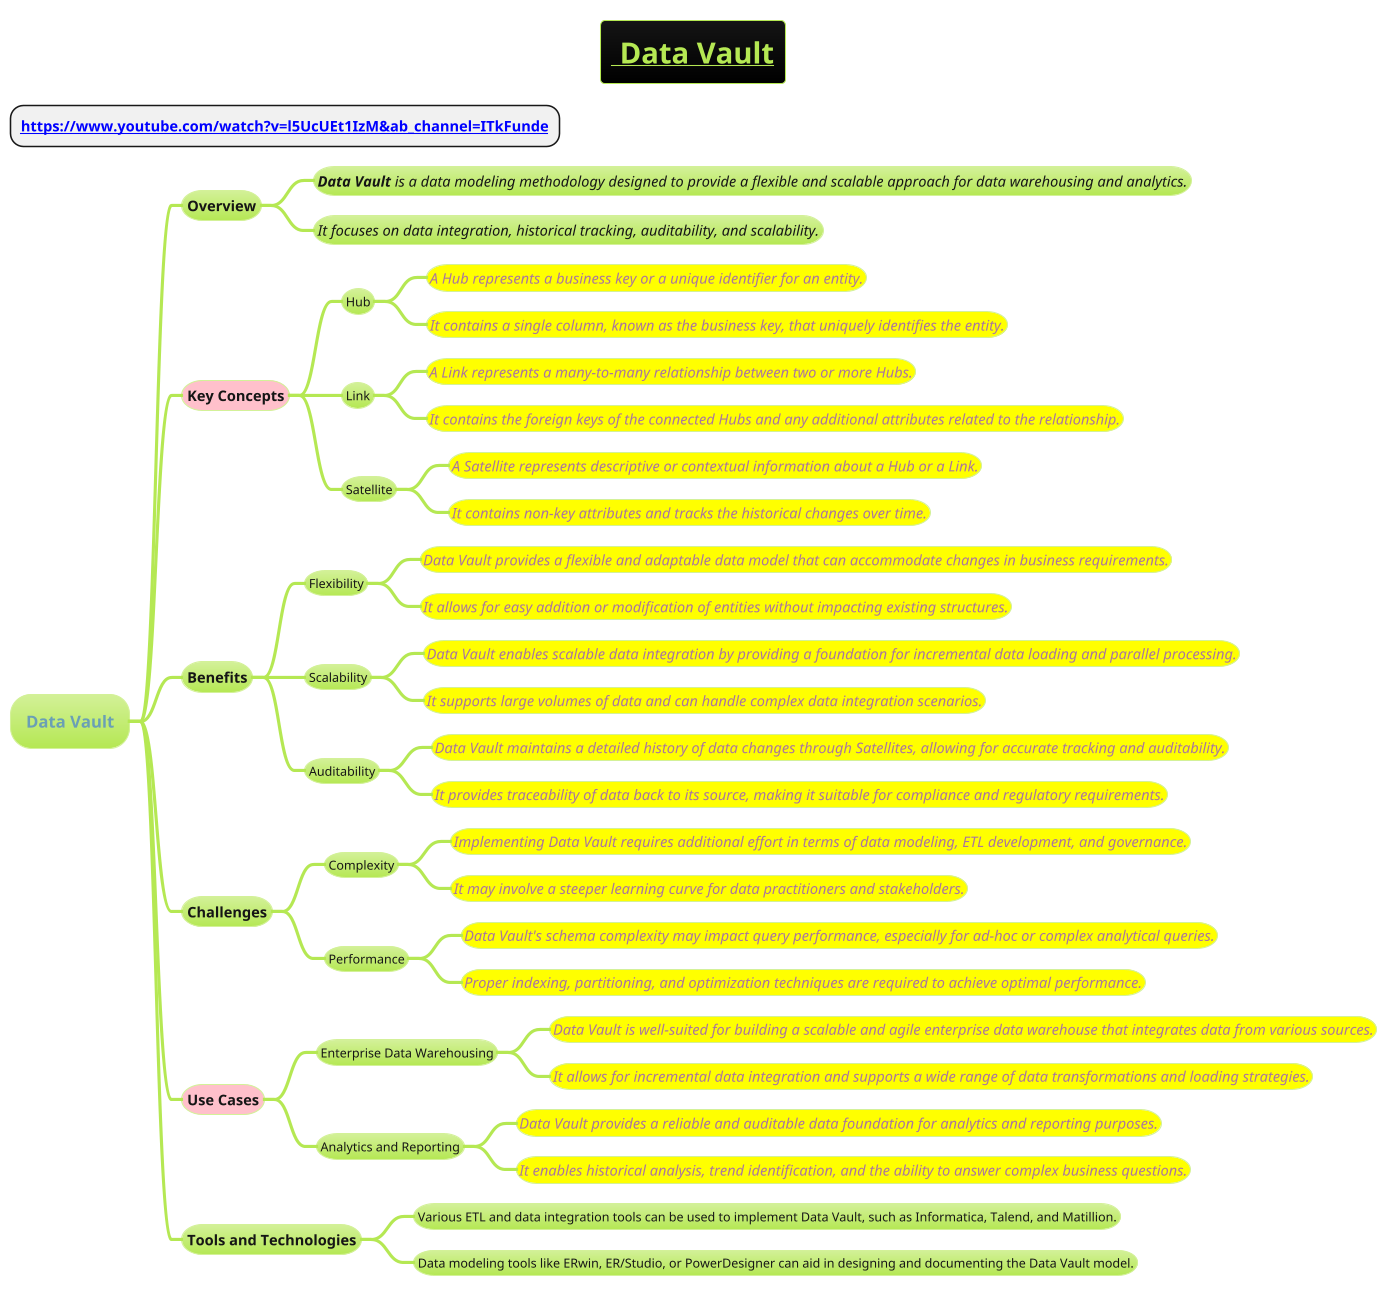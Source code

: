 @startmindmap
title =__ Data Vault__
* **[[https://www.youtube.com/watch?v=l5UcUEt1IzM&ab_channel=ITkFunde]]**
!theme hacker

* Data Vault
** Overview
*** ====<size:14>**Data Vault** is a data modeling methodology designed to provide a flexible and scalable approach for data warehousing and analytics.
*** ====<size:14>It focuses on data integration, historical tracking, auditability, and scalability.
**[#pink] **Key Concepts**
*** Hub
****[#yellow] ====<size:14>A Hub represents a business key or a unique identifier for an entity.
****[#yellow] ====<size:14>It contains a single column, known as the business key, that uniquely identifies the entity.
*** Link
****[#yellow] ====<size:14>A Link represents a many-to-many relationship between two or more Hubs.
****[#yellow] ====<size:14>It contains the foreign keys of the connected Hubs and any additional attributes related to the relationship.
*** Satellite
****[#yellow] ====<size:14>A Satellite represents descriptive or contextual information about a Hub or a Link.
****[#yellow] ====<size:14>It contains non-key attributes and tracks the historical changes over time.
** Benefits
*** Flexibility
****[#yellow] ====<size:14>Data Vault provides a flexible and adaptable data model that can accommodate changes in business requirements.
****[#yellow] ====<size:14>It allows for easy addition or modification of entities without impacting existing structures.
*** Scalability
****[#yellow] ====<size:14>Data Vault enables scalable data integration by providing a foundation for incremental data loading and parallel processing.
****[#yellow] ====<size:14>It supports large volumes of data and can handle complex data integration scenarios.
*** Auditability
****[#yellow] ====<size:14>Data Vault maintains a detailed history of data changes through Satellites, allowing for accurate tracking and auditability.
****[#yellow] ====<size:14>It provides traceability of data back to its source, making it suitable for compliance and regulatory requirements.
** Challenges
*** Complexity
****[#yellow] ====<size:14>Implementing Data Vault requires additional effort in terms of data modeling, ETL development, and governance.
****[#yellow] ====<size:14>It may involve a steeper learning curve for data practitioners and stakeholders.
*** Performance
****[#yellow] ====<size:14>Data Vault's schema complexity may impact query performance, especially for ad-hoc or complex analytical queries.
****[#yellow] ====<size:14>Proper indexing, partitioning, and optimization techniques are required to achieve optimal performance.
**[#pink] Use Cases
*** Enterprise Data Warehousing
****[#yellow] ====<size:14>Data Vault is well-suited for building a scalable and agile enterprise data warehouse that integrates data from various sources.
****[#yellow] ====<size:14>It allows for incremental data integration and supports a wide range of data transformations and loading strategies.
*** Analytics and Reporting
****[#yellow] ====<size:14>Data Vault provides a reliable and auditable data foundation for analytics and reporting purposes.
****[#yellow] ====<size:14>It enables historical analysis, trend identification, and the ability to answer complex business questions.
** Tools and Technologies
*** Various ETL and data integration tools can be used to implement Data Vault, such as Informatica, Talend, and Matillion.
*** Data modeling tools like ERwin, ER/Studio, or PowerDesigner can aid in designing and documenting the Data Vault model.
@endmindmap
